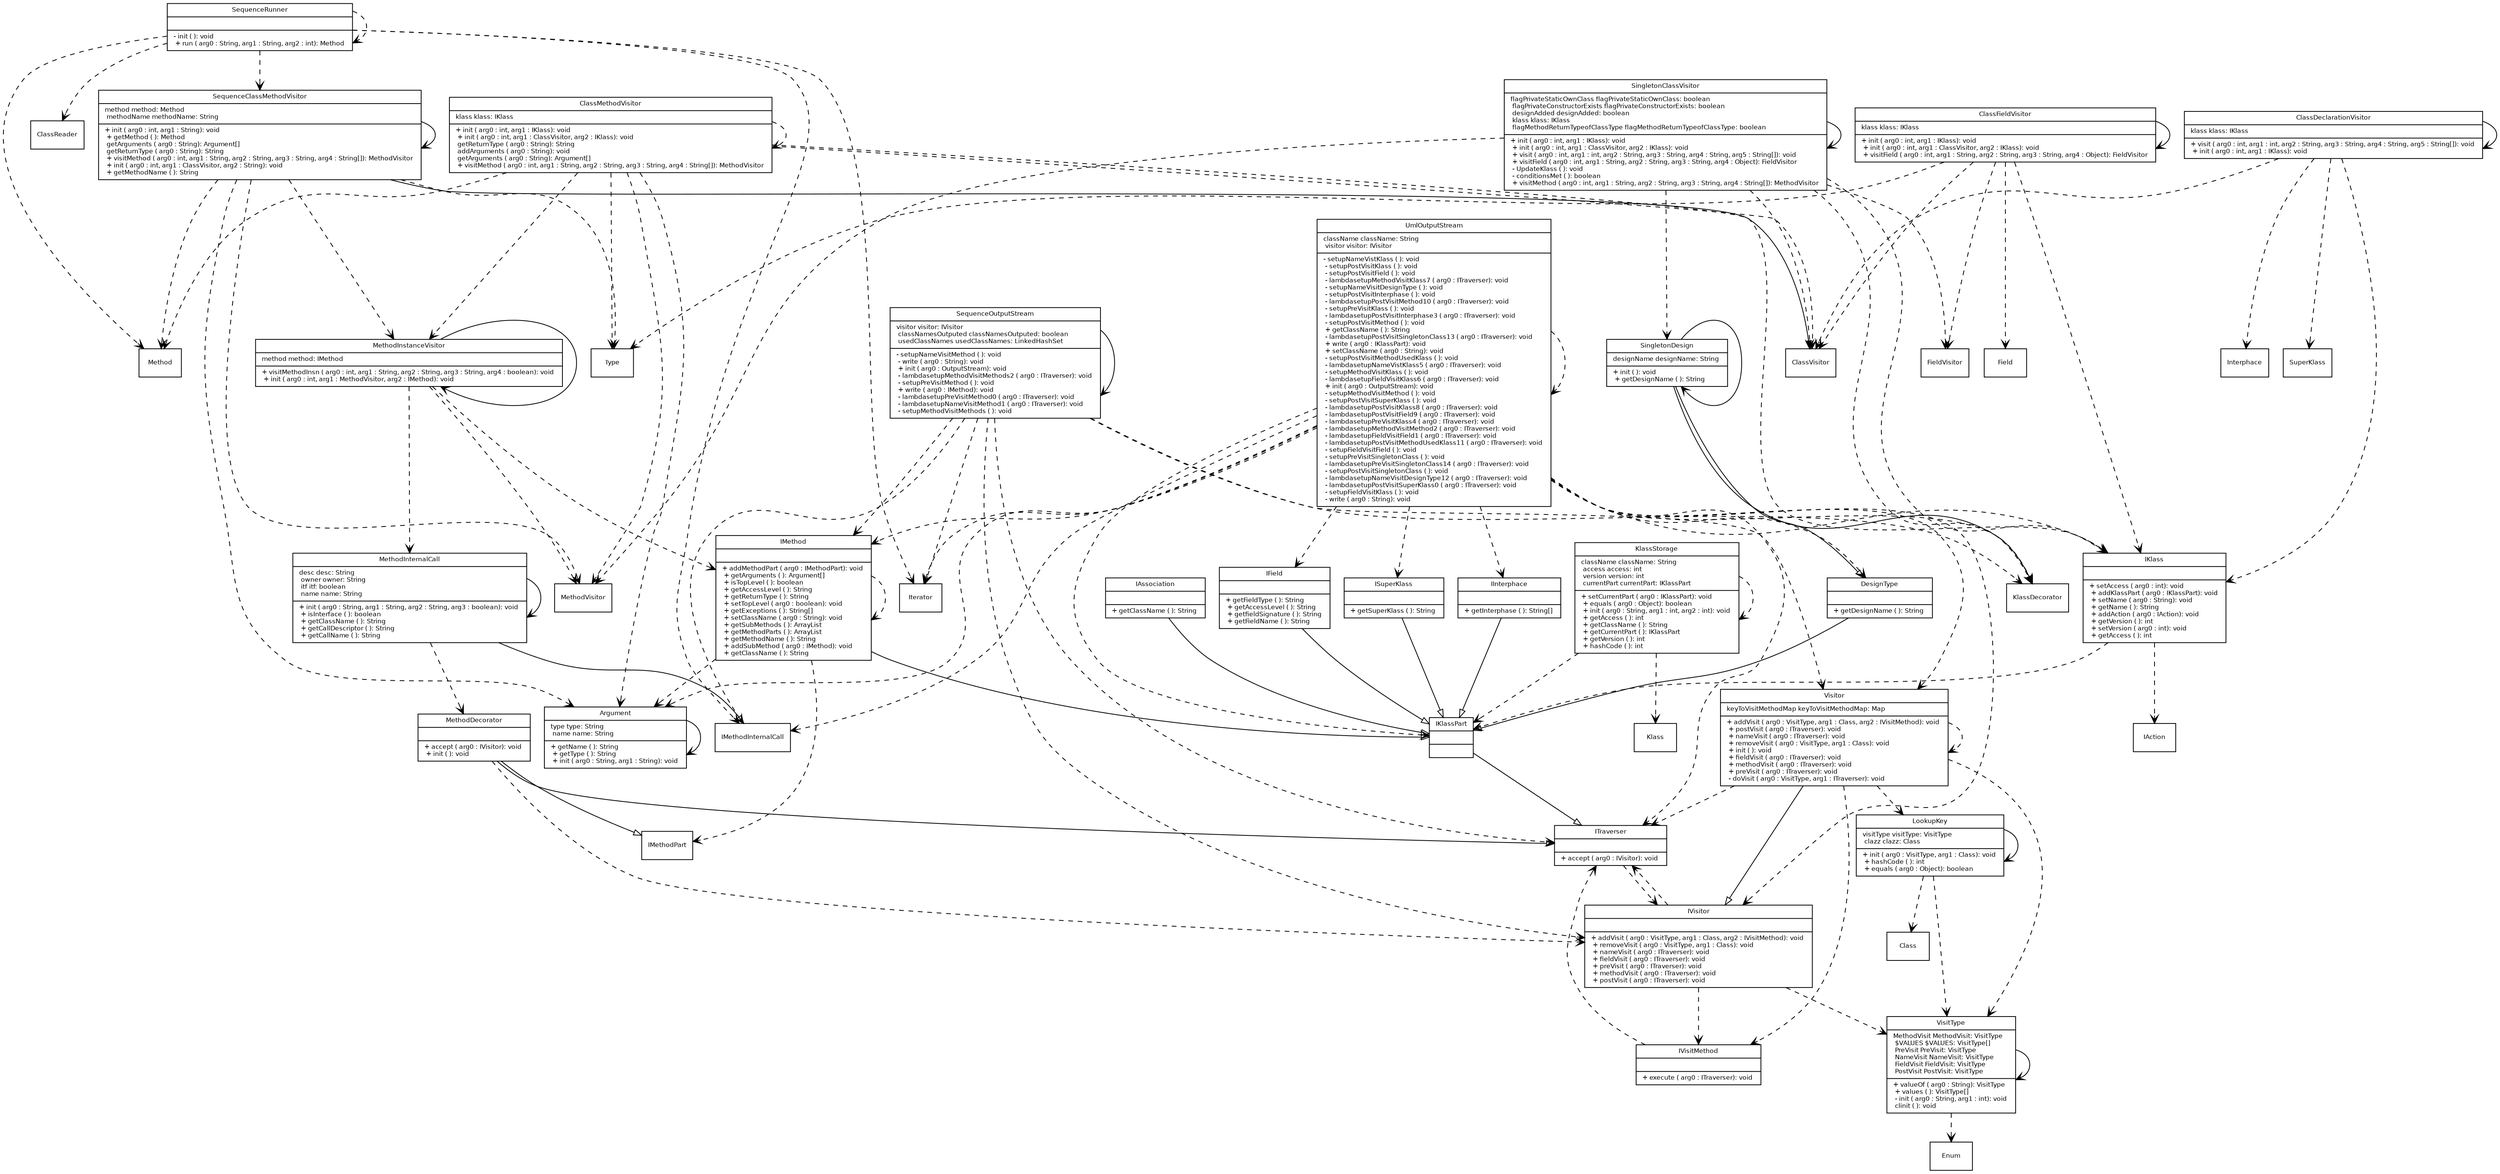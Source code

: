 strict digraph G {
    fontname = "Bitstream Vera Sans"
    fontsize = 8

    node [
    fontname = "Bitstream Vera Sans"
    fontsize = 8
    shape = "record"
    ]

    edge [
    fontname = "Bitstream Vera Sans"
    fontsize = 8
    ]
ClassMethodVisitor [   
 label = " { ClassMethodVisitor|klass klass: IKlass \l |+ init ( arg0 : int, arg1 : IKlass): void \l + init ( arg0 : int, arg1 : ClassVisitor, arg2 : IKlass): void \l  getReturnType ( arg0 : String): String \l  addArguments ( arg0 : String): void \l  getArguments ( arg0 : String): Argument[] \l + visitMethod ( arg0 : int, arg1 : String, arg2 : String, arg3 : String, arg4 : String[]): MethodVisitor \l  
 } " 
 ]
 edge [ 
  style="dashed", arrowhead= "vee" 
 ] 
ClassMethodVisitor -> IKlass 

 edge [ 
  style="dashed", arrowhead= "vee" 
 ] 
ClassMethodVisitor -> ClassVisitor 

 edge [ 
  style="dashed", arrowhead= "vee" 
 ] 
ClassMethodVisitor -> ClassVisitor 
ClassMethodVisitor -> IKlass 

 edge [ 
  style="dashed", arrowhead= "vee" 
 ] 
ClassMethodVisitor -> ClassVisitor 

 edge [ 
  style="dashed", arrowhead= "vee" 
 ] 

 edge [ 
  style="dashed", arrowhead= "vee" 
 ] 
ClassMethodVisitor -> Type 

 edge [ 
  style="dashed", arrowhead= "vee" 
 ] 
ClassMethodVisitor -> Type 

 edge [ 
  style="dashed", arrowhead= "vee" 
 ] 

 edge [ 
  style="dashed", arrowhead= "vee" 
 ] 
ClassMethodVisitor -> Type 

 edge [ 
  style="dashed", arrowhead= "vee" 
 ] 
ClassMethodVisitor -> Type 

 edge [ 
  style="dashed", arrowhead= "vee" 
 ] 
ClassMethodVisitor -> Argument 

 edge [ 
  style="dashed", arrowhead= "vee" 
 ] 
ClassMethodVisitor -> Type 

 edge [ 
  style="dashed", arrowhead= "vee" 
 ] 

 edge [ 
  style="dashed", arrowhead= "vee" 
 ] 

 edge [ 
  style="dashed", arrowhead= "vee" 
 ] 

 edge [ 
  style="dashed", arrowhead= "vee" 
 ] 

 edge [ 
  style="dashed", arrowhead= "vee" 
 ] 
ClassMethodVisitor -> Type 

 edge [ 
  style="dashed", arrowhead= "vee" 
 ] 
ClassMethodVisitor -> Argument 

 edge [ 
  style="dashed", arrowhead= "vee" 
 ] 
ClassMethodVisitor -> MethodVisitor 

 edge [ 
  style="dashed", arrowhead= "vee" 
 ] 
ClassMethodVisitor -> ClassVisitor 

 edge [ 
  style="dashed", arrowhead= "vee" 
 ] 
ClassMethodVisitor -> ClassMethodVisitor 

 edge [ 
  style="dashed", arrowhead= "vee" 
 ] 
ClassMethodVisitor -> ClassMethodVisitor 

 edge [ 
  style="dashed", arrowhead= "vee" 
 ] 
ClassMethodVisitor -> Method 

 edge [ 
  style="dashed", arrowhead= "vee" 
 ] 
ClassMethodVisitor -> MethodInstanceVisitor 

 edge [ 
  style="dashed", arrowhead= "vee" 
 ] 
ClassMethodVisitor -> IKlass 

 edge [ 
  style="solid", arrowhead = "normal" 
 ] 
 ClassMethodVisitor -> ClassVisitor 

 edge [ 
  style="solid", arrowhead= "vee" 
 ] 
ClassMethodVisitor -> ClassMethodVisitor 
IInterphace [   
 label = " { IInterphace||+ getInterphase ( ): String[] \l  
 } " 
 ] edge [
 style="solid", arrowhead = "empty"
]
IInterphace -> IKlassPart 

 edge [ 
  style="dashed", arrowhead= "vee" 
 ] 
VisitType [   
 label = " { VisitType|MethodVisit MethodVisit: VisitType \l $VALUES $VALUES: VisitType[] \l PreVisit PreVisit: VisitType \l NameVisit NameVisit: VisitType \l FieldVisit FieldVisit: VisitType \l PostVisit PostVisit: VisitType \l |+ valueOf ( arg0 : String): VisitType \l + values ( ): VisitType[] \l - init ( arg0 : String, arg1 : int): void \l  clinit ( ): void \l  
 } " 
 ]
 edge [ 
  style="solid", arrowhead= "vee" 
 ] 
VisitType -> VisitType 

 edge [ 
  style="solid", arrowhead= "vee" 
 ] 
VisitType -> VisitType 

 edge [ 
  style="solid", arrowhead= "vee" 
 ] 
VisitType -> VisitType 

 edge [ 
  style="dashed", arrowhead= "vee" 
 ] 
VisitType -> VisitType 

 edge [ 
  style="dashed", arrowhead= "vee" 
 ] 
VisitType -> Enum 

 edge [ 
  style="solid", arrowhead = "normal" 
 ] 
 VisitType -> Enum 

 edge [ 
  style="solid", arrowhead= "vee" 
 ] 
VisitType -> VisitType 

 edge [ 
  style="solid", arrowhead= "vee" 
 ] 
VisitType -> VisitType 

 edge [ 
  style="solid", arrowhead= "vee" 
 ] 
VisitType -> VisitType 

 edge [ 
  style="dashed", arrowhead= "vee" 
 ] 
VisitType -> VisitType 

 edge [ 
  style="dashed", arrowhead= "vee" 
 ] 
VisitType -> VisitType 

 edge [ 
  style="dashed", arrowhead= "vee" 
 ] 

 edge [ 
  style="dashed", arrowhead= "vee" 
 ] 
VisitType -> Enum 

 edge [ 
  style="dashed", arrowhead= "vee" 
 ] 

 edge [ 
  style="dashed", arrowhead= "vee" 
 ] 
VisitType -> VisitType 

 edge [ 
  style="dashed", arrowhead= "vee" 
 ] 
VisitType -> VisitType 

 edge [ 
  style="dashed", arrowhead= "vee" 
 ] 
VisitType -> VisitType 

 edge [ 
  style="dashed", arrowhead= "vee" 
 ] 
VisitType -> VisitType 

 edge [ 
  style="dashed", arrowhead= "vee" 
 ] 
VisitType -> VisitType 
Argument [   
 label = " { Argument|type type: String \l name name: String \l |+ getName ( ): String \l + getType ( ): String \l + init ( arg0 : String, arg1 : String): void \l  
 } " 
 ]
 edge [ 
  style="solid", arrowhead= "vee" 
 ] 
Argument -> Argument 

 edge [ 
  style="solid", arrowhead= "vee" 
 ] 
Argument -> Argument 

 edge [ 
  style="dashed", arrowhead= "vee" 
 ] 

 edge [ 
  style="dashed", arrowhead= "vee" 
 ] 

 edge [ 
  style="dashed", arrowhead= "vee" 
 ] 

 edge [ 
  style="dashed", arrowhead= "vee" 
 ] 
ClassDeclarationVisitor [   
 label = " { ClassDeclarationVisitor|klass klass: IKlass \l |+ visit ( arg0 : int, arg1 : int, arg2 : String, arg3 : String, arg4 : String, arg5 : String[]): void \l + init ( arg0 : int, arg1 : IKlass): void \l  
 } " 
 ]
 edge [ 
  style="solid", arrowhead= "vee" 
 ] 
ClassDeclarationVisitor -> ClassDeclarationVisitor 

 edge [ 
  style="dashed", arrowhead= "vee" 
 ] 

 edge [ 
  style="dashed", arrowhead= "vee" 
 ] 

 edge [ 
  style="dashed", arrowhead= "vee" 
 ] 

 edge [ 
  style="dashed", arrowhead= "vee" 
 ] 

 edge [ 
  style="dashed", arrowhead= "vee" 
 ] 

 edge [ 
  style="dashed", arrowhead= "vee" 
 ] 

 edge [ 
  style="dashed", arrowhead= "vee" 
 ] 

 edge [ 
  style="dashed", arrowhead= "vee" 
 ] 

 edge [ 
  style="dashed", arrowhead= "vee" 
 ] 

 edge [ 
  style="dashed", arrowhead= "vee" 
 ] 

 edge [ 
  style="dashed", arrowhead= "vee" 
 ] 

 edge [ 
  style="dashed", arrowhead= "vee" 
 ] 
ClassDeclarationVisitor -> IKlass 

 edge [ 
  style="dashed", arrowhead= "vee" 
 ] 
ClassDeclarationVisitor -> IKlass 

 edge [ 
  style="dashed", arrowhead= "vee" 
 ] 
ClassDeclarationVisitor -> IKlass 

 edge [ 
  style="dashed", arrowhead= "vee" 
 ] 
ClassDeclarationVisitor -> SuperKlass 

 edge [ 
  style="dashed", arrowhead= "vee" 
 ] 
ClassDeclarationVisitor -> IKlass 

 edge [ 
  style="dashed", arrowhead= "vee" 
 ] 
ClassDeclarationVisitor -> Interphace 

 edge [ 
  style="dashed", arrowhead= "vee" 
 ] 
ClassDeclarationVisitor -> IKlass 

 edge [ 
  style="dashed", arrowhead= "vee" 
 ] 
ClassDeclarationVisitor -> ClassVisitor 

 edge [ 
  style="solid", arrowhead = "normal" 
 ] 
 ClassDeclarationVisitor -> ClassVisitor 

 edge [ 
  style="dashed", arrowhead= "vee" 
 ] 
ClassDeclarationVisitor -> IKlass 

 edge [ 
  style="dashed", arrowhead= "vee" 
 ] 
ClassDeclarationVisitor -> ClassVisitor 
SequenceOutputStream [   
 label = " { SequenceOutputStream|visitor visitor: IVisitor \l classNamesOutputed classNamesOutputed: boolean \l usedClassNames usedClassNames: LinkedHashSet \l |- setupNameVisitMethod ( ): void \l - write ( arg0 : String): void \l + init ( arg0 : OutputStream): void \l - lambdasetupMethodVisitMethods2 ( arg0 : ITraverser): void \l - setupPreVisitMethod ( ): void \l + write ( arg0 : IMethod): void \l - lambdasetupPreVisitMethod0 ( arg0 : ITraverser): void \l - lambdasetupNameVisitMethod1 ( arg0 : ITraverser): void \l - setupMethodVisitMethods ( ): void \l  
 } " 
 ]
 edge [ 
  style="solid", arrowhead= "vee" 
 ] 
SequenceOutputStream -> SequenceOutputStream 

 edge [ 
  style="solid", arrowhead= "vee" 
 ] 
SequenceOutputStream -> SequenceOutputStream 

 edge [ 
  style="dashed", arrowhead= "vee" 
 ] 

 edge [ 
  style="dashed", arrowhead= "vee" 
 ] 
SequenceOutputStream -> IVisitor 

 edge [ 
  style="dashed", arrowhead= "vee" 
 ] 

 edge [ 
  style="dashed", arrowhead= "vee" 
 ] 

 edge [ 
  style="dashed", arrowhead= "vee" 
 ] 

 edge [ 
  style="dashed", arrowhead= "vee" 
 ] 

 edge [ 
  style="solid", arrowhead= "vee" 
 ] 

 edge [ 
  style="dashed", arrowhead= "vee" 
 ] 

 edge [ 
  style="dashed", arrowhead= "vee" 
 ] 

 edge [ 
  style="dashed", arrowhead= "vee" 
 ] 
SequenceOutputStream -> Visitor 

 edge [ 
  style="dashed", arrowhead= "vee" 
 ] 

 edge [ 
  style="dashed", arrowhead= "vee" 
 ] 
SequenceOutputStream -> SequenceOutputStream 

 edge [ 
  style="dashed", arrowhead= "vee" 
 ] 
SequenceOutputStream -> SequenceOutputStream 

 edge [ 
  style="dashed", arrowhead= "vee" 
 ] 
SequenceOutputStream -> SequenceOutputStream 

 edge [ 
  style="dashed", arrowhead= "vee" 
 ] 
SequenceOutputStream -> ITraverser 

 edge [ 
  style="dashed", arrowhead= "vee" 
 ] 
SequenceOutputStream -> IMethod 

 edge [ 
  style="dashed", arrowhead= "vee" 
 ] 

 edge [ 
  style="dashed", arrowhead= "vee" 
 ] 
SequenceOutputStream -> Iterator 

 edge [ 
  style="dashed", arrowhead= "vee" 
 ] 
SequenceOutputStream -> Iterator 

 edge [ 
  style="dashed", arrowhead= "vee" 
 ] 
SequenceOutputStream -> IMethodInternalCall 

 edge [ 
  style="dashed", arrowhead= "vee" 
 ] 

 edge [ 
  style="dashed", arrowhead= "vee" 
 ] 

 edge [ 
  style="dashed", arrowhead= "vee" 
 ] 

 edge [ 
  style="dashed", arrowhead= "vee" 
 ] 

 edge [ 
  style="dashed", arrowhead= "vee" 
 ] 
SequenceOutputStream -> IMethod 

 edge [ 
  style="dashed", arrowhead= "vee" 
 ] 
SequenceOutputStream -> KlassDecorator 

 edge [ 
  style="dashed", arrowhead= "vee" 
 ] 

 edge [ 
  style="dashed", arrowhead= "vee" 
 ] 

 edge [ 
  style="dashed", arrowhead= "vee" 
 ] 
SequenceOutputStream -> IMethodInternalCall 

 edge [ 
  style="dashed", arrowhead= "vee" 
 ] 
SequenceOutputStream -> KlassDecorator 

 edge [ 
  style="dashed", arrowhead= "vee" 
 ] 

 edge [ 
  style="dashed", arrowhead= "vee" 
 ] 

 edge [ 
  style="dashed", arrowhead= "vee" 
 ] 

 edge [ 
  style="dashed", arrowhead= "vee" 
 ] 

 edge [ 
  style="dashed", arrowhead= "vee" 
 ] 

 edge [ 
  style="dashed", arrowhead= "vee" 
 ] 

 edge [ 
  style="dashed", arrowhead= "vee" 
 ] 

 edge [ 
  style="dashed", arrowhead= "vee" 
 ] 

 edge [ 
  style="dashed", arrowhead= "vee" 
 ] 
SequenceOutputStream -> SequenceOutputStream 

 edge [ 
  style="dashed", arrowhead= "vee" 
 ] 

 edge [ 
  style="dashed", arrowhead= "vee" 
 ] 
SequenceOutputStream -> IVisitor 

 edge [ 
  style="dashed", arrowhead= "vee" 
 ] 
SequenceOutputStream -> IMethod 

 edge [ 
  style="dashed", arrowhead= "vee" 
 ] 
SequenceOutputStream -> ITraverser 

 edge [ 
  style="dashed", arrowhead= "vee" 
 ] 
SequenceOutputStream -> ITraverser 

 edge [ 
  style="dashed", arrowhead= "vee" 
 ] 
SequenceOutputStream -> IMethod 

 edge [ 
  style="dashed", arrowhead= "vee" 
 ] 

 edge [ 
  style="dashed", arrowhead= "vee" 
 ] 
SequenceOutputStream -> Iterator 

 edge [ 
  style="dashed", arrowhead= "vee" 
 ] 
SequenceOutputStream -> Iterator 

 edge [ 
  style="dashed", arrowhead= "vee" 
 ] 

 edge [ 
  style="dashed", arrowhead= "vee" 
 ] 

 edge [ 
  style="dashed", arrowhead= "vee" 
 ] 
SequenceOutputStream -> IMethodInternalCall 

 edge [ 
  style="dashed", arrowhead= "vee" 
 ] 
SequenceOutputStream -> KlassDecorator 

 edge [ 
  style="dashed", arrowhead= "vee" 
 ] 

 edge [ 
  style="dashed", arrowhead= "vee" 
 ] 

 edge [ 
  style="dashed", arrowhead= "vee" 
 ] 

 edge [ 
  style="dashed", arrowhead= "vee" 
 ] 
SequenceOutputStream -> IMethod 

 edge [ 
  style="dashed", arrowhead= "vee" 
 ] 

 edge [ 
  style="dashed", arrowhead= "vee" 
 ] 
SequenceOutputStream -> IMethod 

 edge [ 
  style="dashed", arrowhead= "vee" 
 ] 
SequenceOutputStream -> KlassDecorator 

 edge [ 
  style="dashed", arrowhead= "vee" 
 ] 

 edge [ 
  style="dashed", arrowhead= "vee" 
 ] 

 edge [ 
  style="dashed", arrowhead= "vee" 
 ] 
SequenceOutputStream -> IMethod 

 edge [ 
  style="dashed", arrowhead= "vee" 
 ] 
SequenceOutputStream -> KlassDecorator 

 edge [ 
  style="dashed", arrowhead= "vee" 
 ] 

 edge [ 
  style="dashed", arrowhead= "vee" 
 ] 

 edge [ 
  style="dashed", arrowhead= "vee" 
 ] 

 edge [ 
  style="dashed", arrowhead= "vee" 
 ] 
SequenceOutputStream -> SequenceOutputStream 

 edge [ 
  style="dashed", arrowhead= "vee" 
 ] 
SequenceOutputStream -> ITraverser 

 edge [ 
  style="dashed", arrowhead= "vee" 
 ] 

 edge [ 
  style="dashed", arrowhead= "vee" 
 ] 
SequenceOutputStream -> Iterator 

 edge [ 
  style="dashed", arrowhead= "vee" 
 ] 
SequenceOutputStream -> Iterator 

 edge [ 
  style="dashed", arrowhead= "vee" 
 ] 

 edge [ 
  style="dashed", arrowhead= "vee" 
 ] 
SequenceOutputStream -> SequenceOutputStream 

 edge [ 
  style="dashed", arrowhead= "vee" 
 ] 
SequenceOutputStream -> SequenceOutputStream 

 edge [ 
  style="dashed", arrowhead= "vee" 
 ] 

 edge [ 
  style="dashed", arrowhead= "vee" 
 ] 
SequenceOutputStream -> IVisitor 
UmlOutputStream [   
 label = " { UmlOutputStream|className className: String \l visitor visitor: IVisitor \l |- setupNameVistKlass ( ): void \l - setupPostVisitKlass ( ): void \l - setupPostVisitField ( ): void \l - lambdasetupMethodVisitKlass7 ( arg0 : ITraverser): void \l - setupNameVisitDesignType ( ): void \l - setupPostVisitInterphase ( ): void \l - lambdasetupPostVisitMethod10 ( arg0 : ITraverser): void \l - setupPreVisitKlass ( ): void \l - lambdasetupPostVisitInterphase3 ( arg0 : ITraverser): void \l - setupPostVisitMethod ( ): void \l + getClassName ( ): String \l - lambdasetupPostVisitSingletonClass13 ( arg0 : ITraverser): void \l + write ( arg0 : IKlassPart): void \l + setClassName ( arg0 : String): void \l - setupPostVisitMethodUsedKlass ( ): void \l - lambdasetupNameVistKlass5 ( arg0 : ITraverser): void \l - setupMethodVisitKlass ( ): void \l - lambdasetupFieldVisitKlass6 ( arg0 : ITraverser): void \l + init ( arg0 : OutputStream): void \l - setupMethodVisitMethod ( ): void \l - setupPostVisitSuperKlass ( ): void \l - lambdasetupPostVisitKlass8 ( arg0 : ITraverser): void \l - lambdasetupPostVisitField9 ( arg0 : ITraverser): void \l - lambdasetupPreVisitKlass4 ( arg0 : ITraverser): void \l - lambdasetupMethodVisitMethod2 ( arg0 : ITraverser): void \l - lambdasetupFieldVisitField1 ( arg0 : ITraverser): void \l - lambdasetupPostVisitMethodUsedKlass11 ( arg0 : ITraverser): void \l - setupFieldVisitField ( ): void \l - setupPreVisitSingletonClass ( ): void \l - lambdasetupPreVisitSingletonClass14 ( arg0 : ITraverser): void \l - setupPostVisitSingletonClass ( ): void \l - lambdasetupNameVisitDesignType12 ( arg0 : ITraverser): void \l - lambdasetupPostVisitSuperKlass0 ( arg0 : ITraverser): void \l - setupFieldVisitKlass ( ): void \l - write ( arg0 : String): void \l  
 } " 
 ]
 edge [ 
  style="dashed", arrowhead= "vee" 
 ] 

 edge [ 
  style="dashed", arrowhead= "vee" 
 ] 
UmlOutputStream -> IVisitor 

 edge [ 
  style="dashed", arrowhead= "vee" 
 ] 

 edge [ 
  style="dashed", arrowhead= "vee" 
 ] 
UmlOutputStream -> IVisitor 

 edge [ 
  style="dashed", arrowhead= "vee" 
 ] 

 edge [ 
  style="dashed", arrowhead= "vee" 
 ] 
UmlOutputStream -> IVisitor 

 edge [ 
  style="dashed", arrowhead= "vee" 
 ] 
UmlOutputStream -> ITraverser 

 edge [ 
  style="dashed", arrowhead= "vee" 
 ] 
UmlOutputStream -> UmlOutputStream 

 edge [ 
  style="dashed", arrowhead= "vee" 
 ] 

 edge [ 
  style="dashed", arrowhead= "vee" 
 ] 
UmlOutputStream -> IVisitor 

 edge [ 
  style="dashed", arrowhead= "vee" 
 ] 

 edge [ 
  style="dashed", arrowhead= "vee" 
 ] 
UmlOutputStream -> IVisitor 

 edge [ 
  style="dashed", arrowhead= "vee" 
 ] 
UmlOutputStream -> ITraverser 

 edge [ 
  style="dashed", arrowhead= "vee" 
 ] 

 edge [ 
  style="dashed", arrowhead= "vee" 
 ] 
UmlOutputStream -> IMethod 

 edge [ 
  style="dashed", arrowhead= "vee" 
 ] 
UmlOutputStream -> IMethod 

 edge [ 
  style="dashed", arrowhead= "vee" 
 ] 

 edge [ 
  style="dashed", arrowhead= "vee" 
 ] 
UmlOutputStream -> IMethod 

 edge [ 
  style="dashed", arrowhead= "vee" 
 ] 
UmlOutputStream -> Argument 

 edge [ 
  style="dashed", arrowhead= "vee" 
 ] 
UmlOutputStream -> KlassDecorator 

 edge [ 
  style="dashed", arrowhead= "vee" 
 ] 

 edge [ 
  style="dashed", arrowhead= "vee" 
 ] 

 edge [ 
  style="dashed", arrowhead= "vee" 
 ] 

 edge [ 
  style="dashed", arrowhead= "vee" 
 ] 

 edge [ 
  style="dashed", arrowhead= "vee" 
 ] 
UmlOutputStream -> Iterator 

 edge [ 
  style="dashed", arrowhead= "vee" 
 ] 
UmlOutputStream -> Iterator 

 edge [ 
  style="dashed", arrowhead= "vee" 
 ] 
UmlOutputStream -> KlassDecorator 

 edge [ 
  style="dashed", arrowhead= "vee" 
 ] 
UmlOutputStream -> KlassDecorator 

 edge [ 
  style="dashed", arrowhead= "vee" 
 ] 

 edge [ 
  style="dashed", arrowhead= "vee" 
 ] 

 edge [ 
  style="dashed", arrowhead= "vee" 
 ] 

 edge [ 
  style="dashed", arrowhead= "vee" 
 ] 
UmlOutputStream -> UmlOutputStream 

 edge [ 
  style="dashed", arrowhead= "vee" 
 ] 
UmlOutputStream -> IMethod 

 edge [ 
  style="dashed", arrowhead= "vee" 
 ] 

 edge [ 
  style="dashed", arrowhead= "vee" 
 ] 
UmlOutputStream -> Iterator 

 edge [ 
  style="dashed", arrowhead= "vee" 
 ] 
UmlOutputStream -> Iterator 

 edge [ 
  style="dashed", arrowhead= "vee" 
 ] 
UmlOutputStream -> IVisitor 

 edge [ 
  style="dashed", arrowhead= "vee" 
 ] 

 edge [ 
  style="dashed", arrowhead= "vee" 
 ] 
UmlOutputStream -> IVisitor 

 edge [ 
  style="dashed", arrowhead= "vee" 
 ] 
UmlOutputStream -> ITraverser 

 edge [ 
  style="dashed", arrowhead= "vee" 
 ] 

 edge [ 
  style="dashed", arrowhead= "vee" 
 ] 

 edge [ 
  style="dashed", arrowhead= "vee" 
 ] 
UmlOutputStream -> IInterphace 

 edge [ 
  style="dashed", arrowhead= "vee" 
 ] 
UmlOutputStream -> KlassDecorator 

 edge [ 
  style="dashed", arrowhead= "vee" 
 ] 
UmlOutputStream -> KlassDecorator 

 edge [ 
  style="dashed", arrowhead= "vee" 
 ] 

 edge [ 
  style="dashed", arrowhead= "vee" 
 ] 

 edge [ 
  style="dashed", arrowhead= "vee" 
 ] 

 edge [ 
  style="dashed", arrowhead= "vee" 
 ] 
UmlOutputStream -> UmlOutputStream 

 edge [ 
  style="dashed", arrowhead= "vee" 
 ] 

 edge [ 
  style="dashed", arrowhead= "vee" 
 ] 
UmlOutputStream -> IVisitor 

 edge [ 
  style="dashed", arrowhead= "vee" 
 ] 

 edge [ 
  style="dashed", arrowhead= "vee" 
 ] 
UmlOutputStream -> ITraverser 

 edge [ 
  style="dashed", arrowhead= "vee" 
 ] 

 edge [ 
  style="dashed", arrowhead= "vee" 
 ] 
UmlOutputStream -> UmlOutputStream 

 edge [ 
  style="dashed", arrowhead= "vee" 
 ] 
UmlOutputStream -> IKlassPart 

 edge [ 
  style="dashed", arrowhead= "vee" 
 ] 
UmlOutputStream -> ITraverser 

 edge [ 
  style="dashed", arrowhead= "vee" 
 ] 

 edge [ 
  style="dashed", arrowhead= "vee" 
 ] 
UmlOutputStream -> KlassDecorator 

 edge [ 
  style="dashed", arrowhead= "vee" 
 ] 

 edge [ 
  style="dashed", arrowhead= "vee" 
 ] 
UmlOutputStream -> IVisitor 

 edge [ 
  style="dashed", arrowhead= "vee" 
 ] 
UmlOutputStream -> ITraverser 

 edge [ 
  style="dashed", arrowhead= "vee" 
 ] 
UmlOutputStream -> IKlass 

 edge [ 
  style="dashed", arrowhead= "vee" 
 ] 
UmlOutputStream -> KlassDecorator 

 edge [ 
  style="dashed", arrowhead= "vee" 
 ] 

 edge [ 
  style="dashed", arrowhead= "vee" 
 ] 
UmlOutputStream -> UmlOutputStream 

 edge [ 
  style="dashed", arrowhead= "vee" 
 ] 

 edge [ 
  style="dashed", arrowhead= "vee" 
 ] 
UmlOutputStream -> IVisitor 

 edge [ 
  style="dashed", arrowhead= "vee" 
 ] 
UmlOutputStream -> ITraverser 

 edge [ 
  style="dashed", arrowhead= "vee" 
 ] 
UmlOutputStream -> UmlOutputStream 

 edge [ 
  style="dashed", arrowhead= "vee" 
 ] 

 edge [ 
  style="dashed", arrowhead= "vee" 
 ] 

 edge [ 
  style="dashed", arrowhead= "vee" 
 ] 
UmlOutputStream -> Visitor 

 edge [ 
  style="dashed", arrowhead= "vee" 
 ] 
UmlOutputStream -> UmlOutputStream 

 edge [ 
  style="dashed", arrowhead= "vee" 
 ] 
UmlOutputStream -> UmlOutputStream 

 edge [ 
  style="dashed", arrowhead= "vee" 
 ] 
UmlOutputStream -> UmlOutputStream 

 edge [ 
  style="dashed", arrowhead= "vee" 
 ] 
UmlOutputStream -> UmlOutputStream 

 edge [ 
  style="dashed", arrowhead= "vee" 
 ] 
UmlOutputStream -> UmlOutputStream 

 edge [ 
  style="dashed", arrowhead= "vee" 
 ] 
UmlOutputStream -> UmlOutputStream 

 edge [ 
  style="dashed", arrowhead= "vee" 
 ] 
UmlOutputStream -> UmlOutputStream 

 edge [ 
  style="dashed", arrowhead= "vee" 
 ] 
UmlOutputStream -> UmlOutputStream 

 edge [ 
  style="dashed", arrowhead= "vee" 
 ] 
UmlOutputStream -> UmlOutputStream 

 edge [ 
  style="dashed", arrowhead= "vee" 
 ] 
UmlOutputStream -> UmlOutputStream 

 edge [ 
  style="dashed", arrowhead= "vee" 
 ] 
UmlOutputStream -> UmlOutputStream 

 edge [ 
  style="dashed", arrowhead= "vee" 
 ] 
UmlOutputStream -> UmlOutputStream 

 edge [ 
  style="dashed", arrowhead= "vee" 
 ] 
UmlOutputStream -> UmlOutputStream 

 edge [ 
  style="dashed", arrowhead= "vee" 
 ] 
UmlOutputStream -> UmlOutputStream 

 edge [ 
  style="dashed", arrowhead= "vee" 
 ] 
UmlOutputStream -> UmlOutputStream 

 edge [ 
  style="dashed", arrowhead= "vee" 
 ] 

 edge [ 
  style="dashed", arrowhead= "vee" 
 ] 
UmlOutputStream -> IVisitor 

 edge [ 
  style="dashed", arrowhead= "vee" 
 ] 

 edge [ 
  style="dashed", arrowhead= "vee" 
 ] 
UmlOutputStream -> IVisitor 

 edge [ 
  style="dashed", arrowhead= "vee" 
 ] 
UmlOutputStream -> ITraverser 

 edge [ 
  style="dashed", arrowhead= "vee" 
 ] 

 edge [ 
  style="dashed", arrowhead= "vee" 
 ] 
UmlOutputStream -> UmlOutputStream 

 edge [ 
  style="dashed", arrowhead= "vee" 
 ] 
UmlOutputStream -> ITraverser 

 edge [ 
  style="dashed", arrowhead= "vee" 
 ] 

 edge [ 
  style="dashed", arrowhead= "vee" 
 ] 
UmlOutputStream -> IField 

 edge [ 
  style="dashed", arrowhead= "vee" 
 ] 

 edge [ 
  style="dashed", arrowhead= "vee" 
 ] 

 edge [ 
  style="dashed", arrowhead= "vee" 
 ] 

 edge [ 
  style="dashed", arrowhead= "vee" 
 ] 

 edge [ 
  style="dashed", arrowhead= "vee" 
 ] 

 edge [ 
  style="dashed", arrowhead= "vee" 
 ] 

 edge [ 
  style="dashed", arrowhead= "vee" 
 ] 
UmlOutputStream -> KlassDecorator 

 edge [ 
  style="dashed", arrowhead= "vee" 
 ] 
UmlOutputStream -> KlassDecorator 

 edge [ 
  style="dashed", arrowhead= "vee" 
 ] 
UmlOutputStream -> KlassDecorator 

 edge [ 
  style="dashed", arrowhead= "vee" 
 ] 

 edge [ 
  style="dashed", arrowhead= "vee" 
 ] 

 edge [ 
  style="dashed", arrowhead= "vee" 
 ] 

 edge [ 
  style="dashed", arrowhead= "vee" 
 ] 
UmlOutputStream -> UmlOutputStream 

 edge [ 
  style="solid", arrowhead= "vee" 
 ] 
UmlOutputStream -> UmlOutputStream 

 edge [ 
  style="dashed", arrowhead= "vee" 
 ] 
UmlOutputStream -> ITraverser 

 edge [ 
  style="dashed", arrowhead= "vee" 
 ] 
UmlOutputStream -> IKlass 

 edge [ 
  style="dashed", arrowhead= "vee" 
 ] 
UmlOutputStream -> KlassDecorator 

 edge [ 
  style="dashed", arrowhead= "vee" 
 ] 

 edge [ 
  style="dashed", arrowhead= "vee" 
 ] 
UmlOutputStream -> UmlOutputStream 

 edge [ 
  style="dashed", arrowhead= "vee" 
 ] 
UmlOutputStream -> ITraverser 

 edge [ 
  style="dashed", arrowhead= "vee" 
 ] 
UmlOutputStream -> IMethod 

 edge [ 
  style="dashed", arrowhead= "vee" 
 ] 

 edge [ 
  style="dashed", arrowhead= "vee" 
 ] 
UmlOutputStream -> IMethod 

 edge [ 
  style="dashed", arrowhead= "vee" 
 ] 
UmlOutputStream -> IMethod 

 edge [ 
  style="dashed", arrowhead= "vee" 
 ] 

 edge [ 
  style="dashed", arrowhead= "vee" 
 ] 

 edge [ 
  style="dashed", arrowhead= "vee" 
 ] 
UmlOutputStream -> Argument 

 edge [ 
  style="dashed", arrowhead= "vee" 
 ] 
UmlOutputStream -> Argument 

 edge [ 
  style="dashed", arrowhead= "vee" 
 ] 

 edge [ 
  style="dashed", arrowhead= "vee" 
 ] 
UmlOutputStream -> KlassDecorator 

 edge [ 
  style="dashed", arrowhead= "vee" 
 ] 

 edge [ 
  style="dashed", arrowhead= "vee" 
 ] 

 edge [ 
  style="dashed", arrowhead= "vee" 
 ] 
UmlOutputStream -> Argument 

 edge [ 
  style="dashed", arrowhead= "vee" 
 ] 
UmlOutputStream -> Argument 

 edge [ 
  style="dashed", arrowhead= "vee" 
 ] 

 edge [ 
  style="dashed", arrowhead= "vee" 
 ] 
UmlOutputStream -> KlassDecorator 

 edge [ 
  style="dashed", arrowhead= "vee" 
 ] 

 edge [ 
  style="dashed", arrowhead= "vee" 
 ] 

 edge [ 
  style="dashed", arrowhead= "vee" 
 ] 
UmlOutputStream -> IMethod 

 edge [ 
  style="dashed", arrowhead= "vee" 
 ] 
UmlOutputStream -> KlassDecorator 

 edge [ 
  style="dashed", arrowhead= "vee" 
 ] 

 edge [ 
  style="dashed", arrowhead= "vee" 
 ] 

 edge [ 
  style="dashed", arrowhead= "vee" 
 ] 

 edge [ 
  style="dashed", arrowhead= "vee" 
 ] 
UmlOutputStream -> UmlOutputStream 

 edge [ 
  style="dashed", arrowhead= "vee" 
 ] 
UmlOutputStream -> ITraverser 

 edge [ 
  style="dashed", arrowhead= "vee" 
 ] 
UmlOutputStream -> IField 

 edge [ 
  style="dashed", arrowhead= "vee" 
 ] 
UmlOutputStream -> IField 

 edge [ 
  style="dashed", arrowhead= "vee" 
 ] 
UmlOutputStream -> IField 

 edge [ 
  style="dashed", arrowhead= "vee" 
 ] 
UmlOutputStream -> KlassDecorator 

 edge [ 
  style="dashed", arrowhead= "vee" 
 ] 

 edge [ 
  style="dashed", arrowhead= "vee" 
 ] 
UmlOutputStream -> UmlOutputStream 

 edge [ 
  style="dashed", arrowhead= "vee" 
 ] 
UmlOutputStream -> ITraverser 

 edge [ 
  style="dashed", arrowhead= "vee" 
 ] 

 edge [ 
  style="dashed", arrowhead= "vee" 
 ] 

 edge [ 
  style="dashed", arrowhead= "vee" 
 ] 
UmlOutputStream -> IMethodInternalCall 

 edge [ 
  style="dashed", arrowhead= "vee" 
 ] 
UmlOutputStream -> KlassDecorator 

 edge [ 
  style="dashed", arrowhead= "vee" 
 ] 
UmlOutputStream -> IMethodInternalCall 

 edge [ 
  style="dashed", arrowhead= "vee" 
 ] 
UmlOutputStream -> KlassDecorator 

 edge [ 
  style="dashed", arrowhead= "vee" 
 ] 

 edge [ 
  style="dashed", arrowhead= "vee" 
 ] 

 edge [ 
  style="dashed", arrowhead= "vee" 
 ] 

 edge [ 
  style="dashed", arrowhead= "vee" 
 ] 
UmlOutputStream -> UmlOutputStream 

 edge [ 
  style="dashed", arrowhead= "vee" 
 ] 

 edge [ 
  style="dashed", arrowhead= "vee" 
 ] 
UmlOutputStream -> IVisitor 

 edge [ 
  style="dashed", arrowhead= "vee" 
 ] 

 edge [ 
  style="dashed", arrowhead= "vee" 
 ] 
UmlOutputStream -> IVisitor 

 edge [ 
  style="solid", arrowhead= "vee" 
 ] 
UmlOutputStream -> UmlOutputStream 

 edge [ 
  style="dashed", arrowhead= "vee" 
 ] 
UmlOutputStream -> ITraverser 

 edge [ 
  style="dashed", arrowhead= "vee" 
 ] 

 edge [ 
  style="dashed", arrowhead= "vee" 
 ] 
UmlOutputStream -> UmlOutputStream 

 edge [ 
  style="dashed", arrowhead= "vee" 
 ] 

 edge [ 
  style="dashed", arrowhead= "vee" 
 ] 
UmlOutputStream -> IVisitor 

 edge [ 
  style="dashed", arrowhead= "vee" 
 ] 
UmlOutputStream -> ITraverser 

 edge [ 
  style="dashed", arrowhead= "vee" 
 ] 
UmlOutputStream -> DesignType 

 edge [ 
  style="dashed", arrowhead= "vee" 
 ] 

 edge [ 
  style="dashed", arrowhead= "vee" 
 ] 
UmlOutputStream -> UmlOutputStream 

 edge [ 
  style="dashed", arrowhead= "vee" 
 ] 
UmlOutputStream -> ITraverser 

 edge [ 
  style="dashed", arrowhead= "vee" 
 ] 
UmlOutputStream -> ISuperKlass 

 edge [ 
  style="dashed", arrowhead= "vee" 
 ] 
UmlOutputStream -> KlassDecorator 

 edge [ 
  style="dashed", arrowhead= "vee" 
 ] 
UmlOutputStream -> ISuperKlass 

 edge [ 
  style="dashed", arrowhead= "vee" 
 ] 
UmlOutputStream -> KlassDecorator 

 edge [ 
  style="dashed", arrowhead= "vee" 
 ] 

 edge [ 
  style="dashed", arrowhead= "vee" 
 ] 

 edge [ 
  style="dashed", arrowhead= "vee" 
 ] 
UmlOutputStream -> UmlOutputStream 

 edge [ 
  style="dashed", arrowhead= "vee" 
 ] 

 edge [ 
  style="dashed", arrowhead= "vee" 
 ] 
UmlOutputStream -> IVisitor 

 edge [ 
  style="dashed", arrowhead= "vee" 
 ] 

 edge [ 
  style="dashed", arrowhead= "vee" 
 ] 

 edge [ 
  style="dashed", arrowhead= "vee" 
 ] 

 edge [ 
  style="dashed", arrowhead= "vee" 
 ] 
IVisitMethod [   
 label = " { IVisitMethod||+ execute ( arg0 : ITraverser): void \l  
 } " 
 ]
 edge [ 
  style="dashed", arrowhead= "vee" 
 ] 
IVisitMethod -> ITraverser 
IVisitor [   
 label = " { IVisitor||+ addVisit ( arg0 : VisitType, arg1 : Class, arg2 : IVisitMethod): void \l + removeVisit ( arg0 : VisitType, arg1 : Class): void \l + nameVisit ( arg0 : ITraverser): void \l + fieldVisit ( arg0 : ITraverser): void \l + preVisit ( arg0 : ITraverser): void \l + methodVisit ( arg0 : ITraverser): void \l + postVisit ( arg0 : ITraverser): void \l  
 } " 
 ]
 edge [ 
  style="dashed", arrowhead= "vee" 
 ] 
IVisitor -> VisitType 
IVisitor -> IVisitMethod 

 edge [ 
  style="dashed", arrowhead= "vee" 
 ] 
IVisitor -> VisitType 

 edge [ 
  style="dashed", arrowhead= "vee" 
 ] 
IVisitor -> ITraverser 

 edge [ 
  style="dashed", arrowhead= "vee" 
 ] 
IVisitor -> ITraverser 

 edge [ 
  style="dashed", arrowhead= "vee" 
 ] 
IVisitor -> ITraverser 

 edge [ 
  style="dashed", arrowhead= "vee" 
 ] 
IVisitor -> ITraverser 

 edge [ 
  style="dashed", arrowhead= "vee" 
 ] 
IVisitor -> ITraverser 
Visitor [   
 label = " { Visitor|keyToVisitMethodMap keyToVisitMethodMap: Map \l |+ addVisit ( arg0 : VisitType, arg1 : Class, arg2 : IVisitMethod): void \l + postVisit ( arg0 : ITraverser): void \l + nameVisit ( arg0 : ITraverser): void \l + removeVisit ( arg0 : VisitType, arg1 : Class): void \l + init ( ): void \l + fieldVisit ( arg0 : ITraverser): void \l + methodVisit ( arg0 : ITraverser): void \l + preVisit ( arg0 : ITraverser): void \l - doVisit ( arg0 : VisitType, arg1 : ITraverser): void \l  
 } " 
 ]
 edge [ 
  style="dashed", arrowhead= "vee" 
 ] 
Visitor -> VisitType 
Visitor -> IVisitMethod 

 edge [ 
  style="dashed", arrowhead= "vee" 
 ] 
Visitor -> LookupKey 

 edge [ 
  style="dashed", arrowhead= "vee" 
 ] 

 edge [ 
  style="dashed", arrowhead= "vee" 
 ] 
Visitor -> ITraverser 

 edge [ 
  style="dashed", arrowhead= "vee" 
 ] 
Visitor -> Visitor 

 edge [ 
  style="dashed", arrowhead= "vee" 
 ] 
Visitor -> ITraverser 

 edge [ 
  style="dashed", arrowhead= "vee" 
 ] 
Visitor -> Visitor 

 edge [ 
  style="dashed", arrowhead= "vee" 
 ] 
Visitor -> VisitType 

 edge [ 
  style="dashed", arrowhead= "vee" 
 ] 
Visitor -> LookupKey 

 edge [ 
  style="dashed", arrowhead= "vee" 
 ] 
 edge [
 style="solid", arrowhead = "empty"
]
Visitor -> IVisitor 

 edge [ 
  style="solid", arrowhead= "vee" 
 ] 
Visitor -> LookupKey 
Visitor -> IVisitMethod 

 edge [ 
  style="dashed", arrowhead= "vee" 
 ] 

 edge [ 
  style="dashed", arrowhead= "vee" 
 ] 

 edge [ 
  style="dashed", arrowhead= "vee" 
 ] 

 edge [ 
  style="dashed", arrowhead= "vee" 
 ] 
Visitor -> ITraverser 

 edge [ 
  style="dashed", arrowhead= "vee" 
 ] 
Visitor -> Visitor 

 edge [ 
  style="dashed", arrowhead= "vee" 
 ] 
Visitor -> ITraverser 

 edge [ 
  style="dashed", arrowhead= "vee" 
 ] 
Visitor -> Visitor 

 edge [ 
  style="dashed", arrowhead= "vee" 
 ] 
Visitor -> ITraverser 

 edge [ 
  style="dashed", arrowhead= "vee" 
 ] 
Visitor -> Visitor 

 edge [ 
  style="dashed", arrowhead= "vee" 
 ] 
Visitor -> ITraverser 
Visitor -> VisitType 

 edge [ 
  style="dashed", arrowhead= "vee" 
 ] 

 edge [ 
  style="dashed", arrowhead= "vee" 
 ] 
Visitor -> LookupKey 

 edge [ 
  style="dashed", arrowhead= "vee" 
 ] 

 edge [ 
  style="dashed", arrowhead= "vee" 
 ] 

 edge [ 
  style="dashed", arrowhead= "vee" 
 ] 

 edge [ 
  style="dashed", arrowhead= "vee" 
 ] 
Visitor -> IVisitMethod 
IAssociation [   
 label = " { IAssociation||+ getClassName ( ): String \l  
 } " 
 ]
 edge [ 
  style="dashed", arrowhead= "vee" 
 ] 
 edge [
 style="solid", arrowhead = "empty"
]
IAssociation -> IKlassPart 
IField [   
 label = " { IField||+ getFieldType ( ): String \l + getAccessLevel ( ): String \l + getfieldSignature ( ): String \l + getFieldName ( ): String \l  
 } " 
 ]
 edge [ 
  style="dashed", arrowhead= "vee" 
 ] 
 edge [
 style="solid", arrowhead = "empty"
]
IField -> IKlassPart 

 edge [ 
  style="dashed", arrowhead= "vee" 
 ] 

 edge [ 
  style="dashed", arrowhead= "vee" 
 ] 

 edge [ 
  style="dashed", arrowhead= "vee" 
 ] 
SequenceClassMethodVisitor [   
 label = " { SequenceClassMethodVisitor|method method: Method \l methodName methodName: String \l |+ init ( arg0 : int, arg1 : String): void \l + getMethod ( ): Method \l  getArguments ( arg0 : String): Argument[] \l  getReturnType ( arg0 : String): String \l + visitMethod ( arg0 : int, arg1 : String, arg2 : String, arg3 : String, arg4 : String[]): MethodVisitor \l + init ( arg0 : int, arg1 : ClassVisitor, arg2 : String): void \l + getMethodName ( ): String \l  
 } " 
 ]
 edge [ 
  style="solid", arrowhead = "normal" 
 ] 
 SequenceClassMethodVisitor -> ClassVisitor 

 edge [ 
  style="dashed", arrowhead= "vee" 
 ] 

 edge [ 
  style="dashed", arrowhead= "vee" 
 ] 
SequenceClassMethodVisitor -> ClassVisitor 

 edge [ 
  style="solid", arrowhead= "vee" 
 ] 
SequenceClassMethodVisitor -> SequenceClassMethodVisitor 

 edge [ 
  style="dashed", arrowhead= "vee" 
 ] 
SequenceClassMethodVisitor -> Method 

 edge [ 
  style="dashed", arrowhead= "vee" 
 ] 
SequenceClassMethodVisitor -> Argument 

 edge [ 
  style="dashed", arrowhead= "vee" 
 ] 
SequenceClassMethodVisitor -> Type 

 edge [ 
  style="dashed", arrowhead= "vee" 
 ] 

 edge [ 
  style="dashed", arrowhead= "vee" 
 ] 

 edge [ 
  style="dashed", arrowhead= "vee" 
 ] 

 edge [ 
  style="dashed", arrowhead= "vee" 
 ] 

 edge [ 
  style="dashed", arrowhead= "vee" 
 ] 
SequenceClassMethodVisitor -> Type 

 edge [ 
  style="dashed", arrowhead= "vee" 
 ] 
SequenceClassMethodVisitor -> Argument 

 edge [ 
  style="dashed", arrowhead= "vee" 
 ] 

 edge [ 
  style="dashed", arrowhead= "vee" 
 ] 
SequenceClassMethodVisitor -> Type 

 edge [ 
  style="dashed", arrowhead= "vee" 
 ] 
SequenceClassMethodVisitor -> Type 

 edge [ 
  style="dashed", arrowhead= "vee" 
 ] 
SequenceClassMethodVisitor -> MethodVisitor 

 edge [ 
  style="dashed", arrowhead= "vee" 
 ] 
SequenceClassMethodVisitor -> ClassVisitor 

 edge [ 
  style="dashed", arrowhead= "vee" 
 ] 

 edge [ 
  style="dashed", arrowhead= "vee" 
 ] 
SequenceClassMethodVisitor -> SequenceClassMethodVisitor 

 edge [ 
  style="dashed", arrowhead= "vee" 
 ] 
SequenceClassMethodVisitor -> SequenceClassMethodVisitor 

 edge [ 
  style="dashed", arrowhead= "vee" 
 ] 
SequenceClassMethodVisitor -> Method 

 edge [ 
  style="dashed", arrowhead= "vee" 
 ] 
SequenceClassMethodVisitor -> MethodInstanceVisitor 

 edge [ 
  style="solid", arrowhead= "vee" 
 ] 
SequenceClassMethodVisitor -> SequenceClassMethodVisitor 

 edge [ 
  style="dashed", arrowhead= "vee" 
 ] 
SequenceClassMethodVisitor -> ClassVisitor 

 edge [ 
  style="dashed", arrowhead= "vee" 
 ] 
SequenceClassMethodVisitor -> ClassVisitor 

 edge [ 
  style="dashed", arrowhead= "vee" 
 ] 
MethodDecorator [   
 label = " { MethodDecorator||+ accept ( arg0 : IVisitor): void \l + init ( ): void \l  
 } " 
 ] edge [
 style="solid", arrowhead = "empty"
]
MethodDecorator -> IMethodPart 
MethodDecorator -> ITraverser 

 edge [ 
  style="dashed", arrowhead= "vee" 
 ] 
MethodDecorator -> IVisitor 

 edge [ 
  style="dashed", arrowhead= "vee" 
 ] 
MethodDecorator -> IVisitor 

 edge [ 
  style="dashed", arrowhead= "vee" 
 ] 
MethodDecorator -> IVisitor 

 edge [ 
  style="dashed", arrowhead= "vee" 
 ] 
MethodDecorator -> IVisitor 

 edge [ 
  style="dashed", arrowhead= "vee" 
 ] 
MethodDecorator -> IVisitor 

 edge [ 
  style="dashed", arrowhead= "vee" 
 ] 
MethodDecorator -> IVisitor 

 edge [ 
  style="dashed", arrowhead= "vee" 
 ] 

 edge [ 
  style="dashed", arrowhead= "vee" 
 ] 
MethodInstanceVisitor [   
 label = " { MethodInstanceVisitor|method method: IMethod \l |+ visitMethodInsn ( arg0 : int, arg1 : String, arg2 : String, arg3 : String, arg4 : boolean): void \l + init ( arg0 : int, arg1 : MethodVisitor, arg2 : IMethod): void \l  
 } " 
 ]
 edge [ 
  style="dashed", arrowhead= "vee" 
 ] 

 edge [ 
  style="dashed", arrowhead= "vee" 
 ] 
MethodInstanceVisitor -> MethodVisitor 

 edge [ 
  style="dashed", arrowhead= "vee" 
 ] 

 edge [ 
  style="dashed", arrowhead= "vee" 
 ] 

 edge [ 
  style="dashed", arrowhead= "vee" 
 ] 

 edge [ 
  style="dashed", arrowhead= "vee" 
 ] 

 edge [ 
  style="dashed", arrowhead= "vee" 
 ] 

 edge [ 
  style="dashed", arrowhead= "vee" 
 ] 

 edge [ 
  style="dashed", arrowhead= "vee" 
 ] 

 edge [ 
  style="dashed", arrowhead= "vee" 
 ] 

 edge [ 
  style="dashed", arrowhead= "vee" 
 ] 

 edge [ 
  style="dashed", arrowhead= "vee" 
 ] 
MethodInstanceVisitor -> MethodInternalCall 

 edge [ 
  style="dashed", arrowhead= "vee" 
 ] 
MethodInstanceVisitor -> IMethod 

 edge [ 
  style="dashed", arrowhead= "vee" 
 ] 
MethodInstanceVisitor -> MethodVisitor 
MethodInstanceVisitor -> IMethod 

 edge [ 
  style="dashed", arrowhead= "vee" 
 ] 
MethodInstanceVisitor -> MethodVisitor 

 edge [ 
  style="solid", arrowhead= "vee" 
 ] 
MethodInstanceVisitor -> MethodInstanceVisitor 

 edge [ 
  style="solid", arrowhead = "normal" 
 ] 
 MethodInstanceVisitor -> MethodVisitor 
IMethod [   
 label = " { IMethod||+ addMethodPart ( arg0 : IMethodPart): void \l + getArguments ( ): Argument[] \l + isTopLevel ( ): boolean \l + getAccessLevel ( ): String \l + getReturnType ( ): String \l + setTopLevel ( arg0 : boolean): void \l + getExceptions ( ): String[] \l + setClassName ( arg0 : String): void \l + getSubMethods ( ): ArrayList \l + getMethodParts ( ): ArrayList \l + getMethodName ( ): String \l + addSubMethod ( arg0 : IMethod): void \l + getClassName ( ): String \l  
 } " 
 ]
 edge [ 
  style="dashed", arrowhead= "vee" 
 ] 
IMethod -> IMethodPart 

 edge [ 
  style="dashed", arrowhead= "vee" 
 ] 
IMethod -> Argument 

 edge [ 
  style="dashed", arrowhead= "vee" 
 ] 

 edge [ 
  style="dashed", arrowhead= "vee" 
 ] 

 edge [ 
  style="dashed", arrowhead= "vee" 
 ] 

 edge [ 
  style="dashed", arrowhead= "vee" 
 ] 

 edge [ 
  style="dashed", arrowhead= "vee" 
 ] 

 edge [ 
  style="dashed", arrowhead= "vee" 
 ] 

 edge [ 
  style="dashed", arrowhead= "vee" 
 ] 

 edge [ 
  style="dashed", arrowhead= "vee" 
 ] 
 edge [
 style="solid", arrowhead = "empty"
]
IMethod -> IKlassPart 

 edge [ 
  style="dashed", arrowhead= "vee" 
 ] 

 edge [ 
  style="dashed", arrowhead= "vee" 
 ] 
IMethod -> IMethod 

 edge [ 
  style="dashed", arrowhead= "vee" 
 ] 
SequenceRunner [   
 label = " { SequenceRunner||- init ( ): void \l + run ( arg0 : String, arg1 : String, arg2 : int): Method \l  
 } " 
 ]
 edge [ 
  style="dashed", arrowhead= "vee" 
 ] 

 edge [ 
  style="dashed", arrowhead= "vee" 
 ] 

 edge [ 
  style="dashed", arrowhead= "vee" 
 ] 
SequenceRunner -> Method 

 edge [ 
  style="dashed", arrowhead= "vee" 
 ] 
SequenceRunner -> ClassReader 

 edge [ 
  style="dashed", arrowhead= "vee" 
 ] 
SequenceRunner -> SequenceClassMethodVisitor 

 edge [ 
  style="dashed", arrowhead= "vee" 
 ] 
SequenceRunner -> ClassReader 

 edge [ 
  style="dashed", arrowhead= "vee" 
 ] 
SequenceRunner -> SequenceClassMethodVisitor 

 edge [ 
  style="dashed", arrowhead= "vee" 
 ] 
SequenceRunner -> Method 

 edge [ 
  style="dashed", arrowhead= "vee" 
 ] 

 edge [ 
  style="dashed", arrowhead= "vee" 
 ] 

 edge [ 
  style="dashed", arrowhead= "vee" 
 ] 

 edge [ 
  style="dashed", arrowhead= "vee" 
 ] 
SequenceRunner -> ClassReader 

 edge [ 
  style="dashed", arrowhead= "vee" 
 ] 

 edge [ 
  style="dashed", arrowhead= "vee" 
 ] 

 edge [ 
  style="dashed", arrowhead= "vee" 
 ] 
SequenceRunner -> Method 

 edge [ 
  style="dashed", arrowhead= "vee" 
 ] 

 edge [ 
  style="dashed", arrowhead= "vee" 
 ] 

 edge [ 
  style="dashed", arrowhead= "vee" 
 ] 

 edge [ 
  style="dashed", arrowhead= "vee" 
 ] 
SequenceRunner -> Method 

 edge [ 
  style="dashed", arrowhead= "vee" 
 ] 

 edge [ 
  style="dashed", arrowhead= "vee" 
 ] 
SequenceRunner -> Iterator 

 edge [ 
  style="dashed", arrowhead= "vee" 
 ] 
SequenceRunner -> Iterator 

 edge [ 
  style="dashed", arrowhead= "vee" 
 ] 
SequenceRunner -> IMethodInternalCall 

 edge [ 
  style="dashed", arrowhead= "vee" 
 ] 
SequenceRunner -> IMethodInternalCall 

 edge [ 
  style="dashed", arrowhead= "vee" 
 ] 
SequenceRunner -> SequenceRunner 

 edge [ 
  style="dashed", arrowhead= "vee" 
 ] 
SequenceRunner -> IMethodInternalCall 

 edge [ 
  style="dashed", arrowhead= "vee" 
 ] 
SequenceRunner -> Method 

 edge [ 
  style="dashed", arrowhead= "vee" 
 ] 
SequenceRunner -> Method 

 edge [ 
  style="dashed", arrowhead= "vee" 
 ] 
SequenceRunner -> Method 

 edge [ 
  style="dashed", arrowhead= "vee" 
 ] 

 edge [ 
  style="dashed", arrowhead= "vee" 
 ] 

 edge [ 
  style="dashed", arrowhead= "vee" 
 ] 
SequenceRunner -> Method 

 edge [ 
  style="dashed", arrowhead= "vee" 
 ] 

 edge [ 
  style="dashed", arrowhead= "vee" 
 ] 

 edge [ 
  style="dashed", arrowhead= "vee" 
 ] 
SingletonClassVisitor [   
 label = " { SingletonClassVisitor|flagPrivateStaticOwnClass flagPrivateStaticOwnClass: boolean \l flagPrivateConstructorExists flagPrivateConstructorExists: boolean \l designAdded designAdded: boolean \l klass klass: IKlass \l flagMethodReturnTypeofClassType flagMethodReturnTypeofClassType: boolean \l |+ init ( arg0 : int, arg1 : IKlass): void \l + init ( arg0 : int, arg1 : ClassVisitor, arg2 : IKlass): void \l + visit ( arg0 : int, arg1 : int, arg2 : String, arg3 : String, arg4 : String, arg5 : String[]): void \l + visitField ( arg0 : int, arg1 : String, arg2 : String, arg3 : String, arg4 : Object): FieldVisitor \l - UpdateKlass ( ): void \l - conditionsMet ( ): boolean \l + visitMethod ( arg0 : int, arg1 : String, arg2 : String, arg3 : String, arg4 : String[]): MethodVisitor \l  
 } " 
 ]
 edge [ 
  style="dashed", arrowhead= "vee" 
 ] 
SingletonClassVisitor -> IKlass 

 edge [ 
  style="dashed", arrowhead= "vee" 
 ] 
SingletonClassVisitor -> ClassVisitor 

 edge [ 
  style="solid", arrowhead = "normal" 
 ] 
 SingletonClassVisitor -> ClassVisitor 

 edge [ 
  style="solid", arrowhead= "vee" 
 ] 
SingletonClassVisitor -> SingletonClassVisitor 

 edge [ 
  style="dashed", arrowhead= "vee" 
 ] 
SingletonClassVisitor -> ClassVisitor 
SingletonClassVisitor -> IKlass 

 edge [ 
  style="dashed", arrowhead= "vee" 
 ] 
SingletonClassVisitor -> ClassVisitor 

 edge [ 
  style="dashed", arrowhead= "vee" 
 ] 

 edge [ 
  style="dashed", arrowhead= "vee" 
 ] 
SingletonClassVisitor -> ClassVisitor 

 edge [ 
  style="dashed", arrowhead= "vee" 
 ] 
SingletonClassVisitor -> FieldVisitor 

 edge [ 
  style="dashed", arrowhead= "vee" 
 ] 
SingletonClassVisitor -> IKlass 

 edge [ 
  style="dashed", arrowhead= "vee" 
 ] 
SingletonClassVisitor -> KlassDecorator 

 edge [ 
  style="dashed", arrowhead= "vee" 
 ] 
SingletonClassVisitor -> KlassDecorator 

 edge [ 
  style="dashed", arrowhead= "vee" 
 ] 

 edge [ 
  style="dashed", arrowhead= "vee" 
 ] 

 edge [ 
  style="dashed", arrowhead= "vee" 
 ] 

 edge [ 
  style="dashed", arrowhead= "vee" 
 ] 

 edge [ 
  style="dashed", arrowhead= "vee" 
 ] 

 edge [ 
  style="dashed", arrowhead= "vee" 
 ] 

 edge [ 
  style="dashed", arrowhead= "vee" 
 ] 
SingletonClassVisitor -> SingletonClassVisitor 

 edge [ 
  style="dashed", arrowhead= "vee" 
 ] 
SingletonClassVisitor -> ClassVisitor 

 edge [ 
  style="solid", arrowhead= "vee" 
 ] 
SingletonClassVisitor -> SingletonClassVisitor 

 edge [ 
  style="solid", arrowhead= "vee" 
 ] 
SingletonClassVisitor -> SingletonClassVisitor 

 edge [ 
  style="dashed", arrowhead= "vee" 
 ] 

 edge [ 
  style="dashed", arrowhead= "vee" 
 ] 
SingletonClassVisitor -> SingletonClassVisitor 

 edge [ 
  style="dashed", arrowhead= "vee" 
 ] 
SingletonClassVisitor -> SingletonDesign 

 edge [ 
  style="dashed", arrowhead= "vee" 
 ] 
SingletonClassVisitor -> IKlass 

 edge [ 
  style="dashed", arrowhead= "vee" 
 ] 
SingletonClassVisitor -> SingletonClassVisitor 

 edge [ 
  style="dashed", arrowhead= "vee" 
 ] 

 edge [ 
  style="dashed", arrowhead= "vee" 
 ] 
SingletonClassVisitor -> MethodVisitor 

 edge [ 
  style="dashed", arrowhead= "vee" 
 ] 
SingletonClassVisitor -> IKlass 

 edge [ 
  style="dashed", arrowhead= "vee" 
 ] 
SingletonClassVisitor -> KlassDecorator 

 edge [ 
  style="dashed", arrowhead= "vee" 
 ] 
SingletonClassVisitor -> KlassDecorator 

 edge [ 
  style="dashed", arrowhead= "vee" 
 ] 
SingletonClassVisitor -> KlassDecorator 

 edge [ 
  style="dashed", arrowhead= "vee" 
 ] 

 edge [ 
  style="dashed", arrowhead= "vee" 
 ] 

 edge [ 
  style="dashed", arrowhead= "vee" 
 ] 

 edge [ 
  style="dashed", arrowhead= "vee" 
 ] 

 edge [ 
  style="dashed", arrowhead= "vee" 
 ] 

 edge [ 
  style="dashed", arrowhead= "vee" 
 ] 

 edge [ 
  style="dashed", arrowhead= "vee" 
 ] 

 edge [ 
  style="dashed", arrowhead= "vee" 
 ] 

 edge [ 
  style="dashed", arrowhead= "vee" 
 ] 

 edge [ 
  style="dashed", arrowhead= "vee" 
 ] 

 edge [ 
  style="dashed", arrowhead= "vee" 
 ] 

 edge [ 
  style="dashed", arrowhead= "vee" 
 ] 

 edge [ 
  style="dashed", arrowhead= "vee" 
 ] 
SingletonClassVisitor -> SingletonClassVisitor 

 edge [ 
  style="dashed", arrowhead= "vee" 
 ] 
SingletonClassVisitor -> ClassVisitor 

 edge [ 
  style="solid", arrowhead= "vee" 
 ] 
SingletonClassVisitor -> SingletonClassVisitor 

 edge [ 
  style="solid", arrowhead= "vee" 
 ] 
SingletonClassVisitor -> SingletonClassVisitor 
ClassFieldVisitor [   
 label = " { ClassFieldVisitor|klass klass: IKlass \l |+ init ( arg0 : int, arg1 : IKlass): void \l + init ( arg0 : int, arg1 : ClassVisitor, arg2 : IKlass): void \l + visitField ( arg0 : int, arg1 : String, arg2 : String, arg3 : String, arg4 : Object): FieldVisitor \l  
 } " 
 ]
 edge [ 
  style="dashed", arrowhead= "vee" 
 ] 
ClassFieldVisitor -> IKlass 

 edge [ 
  style="dashed", arrowhead= "vee" 
 ] 
ClassFieldVisitor -> ClassVisitor 

 edge [ 
  style="dashed", arrowhead= "vee" 
 ] 
ClassFieldVisitor -> ClassVisitor 
ClassFieldVisitor -> IKlass 

 edge [ 
  style="dashed", arrowhead= "vee" 
 ] 
ClassFieldVisitor -> ClassVisitor 

 edge [ 
  style="solid", arrowhead = "normal" 
 ] 
 ClassFieldVisitor -> ClassVisitor 

 edge [ 
  style="solid", arrowhead= "vee" 
 ] 
ClassFieldVisitor -> ClassFieldVisitor 

 edge [ 
  style="dashed", arrowhead= "vee" 
 ] 
ClassFieldVisitor -> FieldVisitor 

 edge [ 
  style="dashed", arrowhead= "vee" 
 ] 
ClassFieldVisitor -> ClassVisitor 

 edge [ 
  style="dashed", arrowhead= "vee" 
 ] 
ClassFieldVisitor -> Type 

 edge [ 
  style="dashed", arrowhead= "vee" 
 ] 
ClassFieldVisitor -> Type 

 edge [ 
  style="dashed", arrowhead= "vee" 
 ] 
ClassFieldVisitor -> Field 

 edge [ 
  style="dashed", arrowhead= "vee" 
 ] 
ClassFieldVisitor -> IKlass 
ITraverser [   
 label = " { ITraverser||+ accept ( arg0 : IVisitor): void \l  
 } " 
 ]
 edge [ 
  style="dashed", arrowhead= "vee" 
 ] 
ITraverser -> IVisitor 
LookupKey [   
 label = " { LookupKey|visitType visitType: VisitType \l clazz clazz: Class \l |+ init ( arg0 : VisitType, arg1 : Class): void \l + hashCode ( ): int \l + equals ( arg0 : Object): boolean \l  
 } " 
 ]
 edge [ 
  style="dashed", arrowhead= "vee" 
 ] 
LookupKey -> VisitType 

 edge [ 
  style="dashed", arrowhead= "vee" 
 ] 

 edge [ 
  style="dashed", arrowhead= "vee" 
 ] 

 edge [ 
  style="dashed", arrowhead= "vee" 
 ] 
LookupKey -> VisitType 

 edge [ 
  style="solid", arrowhead= "vee" 
 ] 
LookupKey -> LookupKey 

 edge [ 
  style="dashed", arrowhead= "vee" 
 ] 

 edge [ 
  style="dashed", arrowhead= "vee" 
 ] 

 edge [ 
  style="dashed", arrowhead= "vee" 
 ] 

 edge [ 
  style="dashed", arrowhead= "vee" 
 ] 
LookupKey -> Class 

 edge [ 
  style="solid", arrowhead= "vee" 
 ] 
DesignType [   
 label = " { DesignType||+ getDesignName ( ): String \l  
 } " 
 ] edge [
 style="solid", arrowhead = "empty"
]
DesignType -> IKlassPart 

 edge [ 
  style="dashed", arrowhead= "vee" 
 ] 
KlassStorage [   
 label = " { KlassStorage|className className: String \l access access: int \l version version: int \l currentPart currentPart: IKlassPart \l |+ setCurrentPart ( arg0 : IKlassPart): void \l + equals ( arg0 : Object): boolean \l + init ( arg0 : String, arg1 : int, arg2 : int): void \l + getAccess ( ): int \l + getClassName ( ): String \l + getCurrentPart ( ): IKlassPart \l + getVersion ( ): int \l + hashCode ( ): int \l  
 } " 
 ]
 edge [ 
  style="dashed", arrowhead= "vee" 
 ] 
KlassStorage -> IKlassPart 

 edge [ 
  style="dashed", arrowhead= "vee" 
 ] 

 edge [ 
  style="dashed", arrowhead= "vee" 
 ] 
KlassStorage -> KlassStorage 

 edge [ 
  style="dashed", arrowhead= "vee" 
 ] 
KlassStorage -> KlassStorage 

 edge [ 
  style="dashed", arrowhead= "vee" 
 ] 
KlassStorage -> KlassStorage 

 edge [ 
  style="dashed", arrowhead= "vee" 
 ] 
KlassStorage -> KlassStorage 

 edge [ 
  style="dashed", arrowhead= "vee" 
 ] 
KlassStorage -> KlassStorage 

 edge [ 
  style="dashed", arrowhead= "vee" 
 ] 
KlassStorage -> KlassStorage 

 edge [ 
  style="dashed", arrowhead= "vee" 
 ] 
KlassStorage -> KlassStorage 

 edge [ 
  style="dashed", arrowhead= "vee" 
 ] 

 edge [ 
  style="dashed", arrowhead= "vee" 
 ] 
KlassStorage -> KlassStorage 

 edge [ 
  style="solid", arrowhead= "vee" 
 ] 
KlassStorage -> KlassStorage 

 edge [ 
  style="solid", arrowhead= "vee" 
 ] 
KlassStorage -> KlassStorage 

 edge [ 
  style="dashed", arrowhead= "vee" 
 ] 

 edge [ 
  style="dashed", arrowhead= "vee" 
 ] 

 edge [ 
  style="dashed", arrowhead= "vee" 
 ] 
KlassStorage -> Klass 

 edge [ 
  style="dashed", arrowhead= "vee" 
 ] 

 edge [ 
  style="dashed", arrowhead= "vee" 
 ] 

 edge [ 
  style="solid", arrowhead= "vee" 
 ] 
KlassStorage -> KlassStorage 

 edge [ 
  style="dashed", arrowhead= "vee" 
 ] 

 edge [ 
  style="solid", arrowhead= "vee" 
 ] 
KlassStorage -> KlassStorage 

 edge [ 
  style="dashed", arrowhead= "vee" 
 ] 

 edge [ 
  style="dashed", arrowhead= "vee" 
 ] 
KlassStorage -> IKlassPart 

 edge [ 
  style="dashed", arrowhead= "vee" 
 ] 

 edge [ 
  style="dashed", arrowhead= "vee" 
 ] 

 edge [ 
  style="dashed", arrowhead= "vee" 
 ] 
KlassStorage -> KlassStorage 

 edge [ 
  style="dashed", arrowhead= "vee" 
 ] 
KlassStorage -> KlassStorage 

 edge [ 
  style="dashed", arrowhead= "vee" 
 ] 

 edge [ 
  style="dashed", arrowhead= "vee" 
 ] 
KlassStorage -> KlassStorage 

 edge [ 
  style="dashed", arrowhead= "vee" 
 ] 
KlassStorage -> KlassStorage 
SingletonDesign [   
 label = " { SingletonDesign|designName designName: String \l |+ init ( ): void \l + getDesignName ( ): String \l  
 } " 
 ]
 edge [ 
  style="solid", arrowhead = "normal" 
 ] 
 SingletonDesign -> KlassDecorator 
 edge [
 style="solid", arrowhead = "empty"
]
SingletonDesign -> DesignType 

 edge [ 
  style="solid", arrowhead= "vee" 
 ] 
SingletonDesign -> SingletonDesign 

 edge [ 
  style="dashed", arrowhead= "vee" 
 ] 

 edge [ 
  style="dashed", arrowhead= "vee" 
 ] 
SingletonDesign -> KlassDecorator 

 edge [ 
  style="dashed", arrowhead= "vee" 
 ] 

 edge [ 
  style="dashed", arrowhead= "vee" 
 ] 
IKlass [   
 label = " { IKlass||+ setAccess ( arg0 : int): void \l + addKlassPart ( arg0 : IKlassPart): void \l + setName ( arg0 : String): void \l + getName ( ): String \l + addAction ( arg0 : IAction): void \l + getVersion ( ): int \l + setVersion ( arg0 : int): void \l + getAccess ( ): int \l  
 } " 
 ]
 edge [ 
  style="dashed", arrowhead= "vee" 
 ] 

 edge [ 
  style="dashed", arrowhead= "vee" 
 ] 
IKlass -> IKlassPart 

 edge [ 
  style="dashed", arrowhead= "vee" 
 ] 

 edge [ 
  style="dashed", arrowhead= "vee" 
 ] 

 edge [ 
  style="dashed", arrowhead= "vee" 
 ] 
IKlass -> IAction 

 edge [ 
  style="dashed", arrowhead= "vee" 
 ] 
 edge [
 style="solid", arrowhead = "empty"
]
IKlass -> IKlassPart 

 edge [ 
  style="dashed", arrowhead= "vee" 
 ] 

 edge [ 
  style="dashed", arrowhead= "vee" 
 ] 
MethodInternalCall [   
 label = " { MethodInternalCall|desc desc: String \l owner owner: String \l itf itf: boolean \l name name: String \l |+ init ( arg0 : String, arg1 : String, arg2 : String, arg3 : boolean): void \l + isInterface ( ): boolean \l + getClassName ( ): String \l + getCallDescriptor ( ): String \l + getCallName ( ): String \l  
 } " 
 ]
 edge [ 
  style="dashed", arrowhead= "vee" 
 ] 

 edge [ 
  style="dashed", arrowhead= "vee" 
 ] 
MethodInternalCall -> MethodDecorator 

 edge [ 
  style="solid", arrowhead= "vee" 
 ] 
MethodInternalCall -> MethodInternalCall 

 edge [ 
  style="dashed", arrowhead= "vee" 
 ] 

 edge [ 
  style="solid", arrowhead= "vee" 
 ] 
MethodInternalCall -> MethodInternalCall 

 edge [ 
  style="solid", arrowhead = "normal" 
 ] 
 MethodInternalCall -> MethodDecorator 
 edge [
 style="solid", arrowhead = "empty"
]
MethodInternalCall -> IMethodInternalCall 

 edge [ 
  style="solid", arrowhead= "vee" 
 ] 
MethodInternalCall -> MethodInternalCall 

 edge [ 
  style="dashed", arrowhead= "vee" 
 ] 

 edge [ 
  style="dashed", arrowhead= "vee" 
 ] 

 edge [ 
  style="solid", arrowhead= "vee" 
 ] 
MethodInternalCall -> MethodInternalCall 

 edge [ 
  style="dashed", arrowhead= "vee" 
 ] 
IKlassPart [   
 label = " { IKlassPart|| 
 } " 
 ] edge [
 style="solid", arrowhead = "empty"
]
IKlassPart -> ITraverser 
ISuperKlass [   
 label = " { ISuperKlass||+ getSuperKlass ( ): String \l  
 } " 
 ]
 edge [ 
  style="dashed", arrowhead= "vee" 
 ] 
 edge [
 style="solid", arrowhead = "empty"
]
ISuperKlass -> IKlassPart 
}